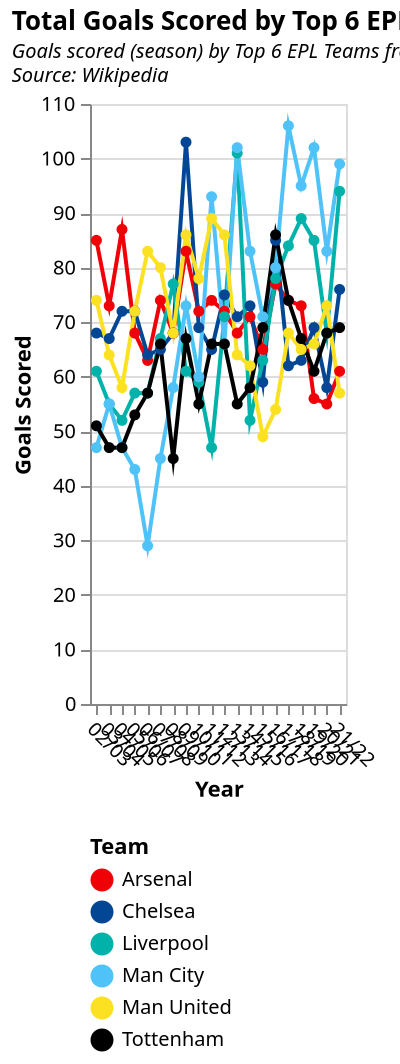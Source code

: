 {
  "$schema": "https://vega.github.io/schema/vega-lite/v5.json",
  "description": "A simple bar chart with embedded data.",
  "title": {
    "text": "Total Goals Scored by Top 6 EPL Clubs",
    "subtitle": [
      "Goals scored (season) by Top 6 EPL Teams from 2002-2022.",
      "Source: Wikipedia"
    ],
    "subtitleFontStyle": "italic",
    "subtitleFontSize": 10,
    "anchor": "start",
    "color": "black"
  },
  "height": 300,
  "width": "container",
  "data": {
    "values": [
      {
        "Team": "Arsenal",
        "Year": "02/03",
        "Goals Scored": 85
      },
      {
        "Team": "Arsenal",
        "Year": "03/04",
        "Goals Scored": 73
      },
      {
        "Team": "Arsenal",
        "Year": "04/05",
        "Goals Scored": 87
      },
      {
        "Team": "Arsenal",
        "Year": "05/06",
        "Goals Scored": 68
      },
      {
        "Team": "Arsenal",
        "Year": "06/07",
        "Goals Scored": 63
      },
      {
        "Team": "Arsenal",
        "Year": "07/08",
        "Goals Scored": 74
      },
      {
        "Team": "Arsenal",
        "Year": "08/09",
        "Goals Scored": 68
      },
      {
        "Team": "Arsenal",
        "Year": "09/10",
        "Goals Scored": 83
      },
      {
        "Team": "Arsenal",
        "Year": "10/11",
        "Goals Scored": 72
      },
      {
        "Team": "Arsenal",
        "Year": "11/12",
        "Goals Scored": 74
      },
      {
        "Team": "Arsenal",
        "Year": "12/13",
        "Goals Scored": 72
      },
      {
        "Team": "Arsenal",
        "Year": "13/14",
        "Goals Scored": 68
      },
      {
        "Team": "Arsenal",
        "Year": "14/15",
        "Goals Scored": 71
      },
      {
        "Team": "Arsenal",
        "Year": "15/16",
        "Goals Scored": 65
      },
      {
        "Team": "Arsenal",
        "Year": "16/17",
        "Goals Scored": 77
      },
      {
        "Team": "Arsenal",
        "Year": "17/18",
        "Goals Scored": 74
      },
      {
        "Team": "Arsenal",
        "Year": "18/19",
        "Goals Scored": 73
      },
      {
        "Team": "Arsenal",
        "Year": "19/20",
        "Goals Scored": 56
      },
      {
        "Team": "Arsenal",
        "Year": "20/21",
        "Goals Scored": 55
      },
      {
        "Team": "Arsenal",
        "Year": "21/22",
        "Goals Scored": 61
      },
      {
        "Team": "Chelsea",
        "Year": "02/03",
        "Goals Scored": 68
      },
      {
        "Team": "Chelsea",
        "Year": "03/04",
        "Goals Scored": 67
      },
      {
        "Team": "Chelsea",
        "Year": "04/05",
        "Goals Scored": 72
      },
      {
        "Team": "Chelsea",
        "Year": "05/06",
        "Goals Scored": 72
      },
      {
        "Team": "Chelsea",
        "Year": "06/07",
        "Goals Scored": 64
      },
      {
        "Team": "Chelsea",
        "Year": "07/08",
        "Goals Scored": 65
      },
      {
        "Team": "Chelsea",
        "Year": "08/09",
        "Goals Scored": 68
      },
      {
        "Team": "Chelsea",
        "Year": "09/10",
        "Goals Scored": 103
      },
      {
        "Team": "Chelsea",
        "Year": "10/11",
        "Goals Scored": 69
      },
      {
        "Team": "Chelsea",
        "Year": "11/12",
        "Goals Scored": 65
      },
      {
        "Team": "Chelsea",
        "Year": "12/13",
        "Goals Scored": 75
      },
      {
        "Team": "Chelsea",
        "Year": "13/14",
        "Goals Scored": 71
      },
      {
        "Team": "Chelsea",
        "Year": "14/15",
        "Goals Scored": 73
      },
      {
        "Team": "Chelsea",
        "Year": "15/16",
        "Goals Scored": 59
      },
      {
        "Team": "Chelsea",
        "Year": "16/17",
        "Goals Scored": 85
      },
      {
        "Team": "Chelsea",
        "Year": "17/18",
        "Goals Scored": 62
      },
      {
        "Team": "Chelsea",
        "Year": "18/19",
        "Goals Scored": 63
      },
      {
        "Team": "Chelsea",
        "Year": "19/20",
        "Goals Scored": 69
      },
      {
        "Team": "Chelsea",
        "Year": "20/21",
        "Goals Scored": 58
      },
      {
        "Team": "Chelsea",
        "Year": "21/22",
        "Goals Scored": 76
      },
      {
        "Team": "Liverpool",
        "Year": "02/03",
        "Goals Scored": 61
      },
      {
        "Team": "Liverpool",
        "Year": "03/04",
        "Goals Scored": 55
      },
      {
        "Team": "Liverpool",
        "Year": "04/05",
        "Goals Scored": 52
      },
      {
        "Team": "Liverpool",
        "Year": "05/06",
        "Goals Scored": 57
      },
      {
        "Team": "Liverpool",
        "Year": "06/07",
        "Goals Scored": 57
      },
      {
        "Team": "Liverpool",
        "Year": "07/08",
        "Goals Scored": 67
      },
      {
        "Team": "Liverpool",
        "Year": "08/09",
        "Goals Scored": 77
      },
      {
        "Team": "Liverpool",
        "Year": "09/10",
        "Goals Scored": 61
      },
      {
        "Team": "Liverpool",
        "Year": "10/11",
        "Goals Scored": 59
      },
      {
        "Team": "Liverpool",
        "Year": "11/12",
        "Goals Scored": 47
      },
      {
        "Team": "Liverpool",
        "Year": "12/13",
        "Goals Scored": 71
      },
      {
        "Team": "Liverpool",
        "Year": "13/14",
        "Goals Scored": 101
      },
      {
        "Team": "Liverpool",
        "Year": "14/15",
        "Goals Scored": 52
      },
      {
        "Team": "Liverpool",
        "Year": "15/16",
        "Goals Scored": 63
      },
      {
        "Team": "Liverpool",
        "Year": "16/17",
        "Goals Scored": 78
      },
      {
        "Team": "Liverpool",
        "Year": "17/18",
        "Goals Scored": 84
      },
      {
        "Team": "Liverpool",
        "Year": "18/19",
        "Goals Scored": 89
      },
      {
        "Team": "Liverpool",
        "Year": "19/20",
        "Goals Scored": 85
      },
      {
        "Team": "Liverpool",
        "Year": "20/21",
        "Goals Scored": 68
      },
      {
        "Team": "Liverpool",
        "Year": "21/22",
        "Goals Scored": 94
      },
      {
        "Team": "Man City",
        "Year": "02/03",
        "Goals Scored": 47
      },
      {
        "Team": "Man City",
        "Year": "03/04",
        "Goals Scored": 55
      },
      {
        "Team": "Man City",
        "Year": "04/05",
        "Goals Scored": 47
      },
      {
        "Team": "Man City",
        "Year": "05/06",
        "Goals Scored": 43
      },
      {
        "Team": "Man City",
        "Year": "06/07",
        "Goals Scored": 29
      },
      {
        "Team": "Man City",
        "Year": "07/08",
        "Goals Scored": 45
      },
      {
        "Team": "Man City",
        "Year": "08/09",
        "Goals Scored": 58
      },
      {
        "Team": "Man City",
        "Year": "09/10",
        "Goals Scored": 73
      },
      {
        "Team": "Man City",
        "Year": "10/11",
        "Goals Scored": 60
      },
      {
        "Team": "Man City",
        "Year": "11/12",
        "Goals Scored": 93
      },
      {
        "Team": "Man City",
        "Year": "12/13",
        "Goals Scored": 66
      },
      {
        "Team": "Man City",
        "Year": "13/14",
        "Goals Scored": 102
      },
      {
        "Team": "Man City",
        "Year": "14/15",
        "Goals Scored": 83
      },
      {
        "Team": "Man City",
        "Year": "15/16",
        "Goals Scored": 71
      },
      {
        "Team": "Man City",
        "Year": "16/17",
        "Goals Scored": 80
      },
      {
        "Team": "Man City",
        "Year": "17/18",
        "Goals Scored": 106
      },
      {
        "Team": "Man City",
        "Year": "18/19",
        "Goals Scored": 95
      },
      {
        "Team": "Man City",
        "Year": "19/20",
        "Goals Scored": 102
      },
      {
        "Team": "Man City",
        "Year": "20/21",
        "Goals Scored": 83
      },
      {
        "Team": "Man City",
        "Year": "21/22",
        "Goals Scored": 99
      },
      {
        "Team": "Man United",
        "Year": "02/03",
        "Goals Scored": 74
      },
      {
        "Team": "Man United",
        "Year": "03/04",
        "Goals Scored": 64
      },
      {
        "Team": "Man United",
        "Year": "04/05",
        "Goals Scored": 58
      },
      {
        "Team": "Man United",
        "Year": "05/06",
        "Goals Scored": 72
      },
      {
        "Team": "Man United",
        "Year": "06/07",
        "Goals Scored": 83
      },
      {
        "Team": "Man United",
        "Year": "07/08",
        "Goals Scored": 80
      },
      {
        "Team": "Man United",
        "Year": "08/09",
        "Goals Scored": 68
      },
      {
        "Team": "Man United",
        "Year": "09/10",
        "Goals Scored": 86
      },
      {
        "Team": "Man United",
        "Year": "10/11",
        "Goals Scored": 78
      },
      {
        "Team": "Man United",
        "Year": "11/12",
        "Goals Scored": 89
      },
      {
        "Team": "Man United",
        "Year": "12/13",
        "Goals Scored": 86
      },
      {
        "Team": "Man United",
        "Year": "13/14",
        "Goals Scored": 64
      },
      {
        "Team": "Man United",
        "Year": "14/15",
        "Goals Scored": 62
      },
      {
        "Team": "Man United",
        "Year": "15/16",
        "Goals Scored": 49
      },
      {
        "Team": "Man United",
        "Year": "16/17",
        "Goals Scored": 54
      },
      {
        "Team": "Man United",
        "Year": "17/18",
        "Goals Scored": 68
      },
      {
        "Team": "Man United",
        "Year": "18/19",
        "Goals Scored": 65
      },
      {
        "Team": "Man United",
        "Year": "19/20",
        "Goals Scored": 66
      },
      {
        "Team": "Man United",
        "Year": "20/21",
        "Goals Scored": 73
      },
      {
        "Team": "Man United",
        "Year": "21/22",
        "Goals Scored": 57
      },
      {
        "Team": "Tottenham",
        "Year": "02/03",
        "Goals Scored": 51
      },
      {
        "Team": "Tottenham",
        "Year": "03/04",
        "Goals Scored": 47
      },
      {
        "Team": "Tottenham",
        "Year": "04/05",
        "Goals Scored": 47
      },
      {
        "Team": "Tottenham",
        "Year": "05/06",
        "Goals Scored": 53
      },
      {
        "Team": "Tottenham",
        "Year": "06/07",
        "Goals Scored": 57
      },
      {
        "Team": "Tottenham",
        "Year": "07/08",
        "Goals Scored": 66
      },
      {
        "Team": "Tottenham",
        "Year": "08/09",
        "Goals Scored": 45
      },
      {
        "Team": "Tottenham",
        "Year": "09/10",
        "Goals Scored": 67
      },
      {
        "Team": "Tottenham",
        "Year": "10/11",
        "Goals Scored": 55
      },
      {
        "Team": "Tottenham",
        "Year": "11/12",
        "Goals Scored": 66
      },
      {
        "Team": "Tottenham",
        "Year": "12/13",
        "Goals Scored": 66
      },
      {
        "Team": "Tottenham",
        "Year": "13/14",
        "Goals Scored": 55
      },
      {
        "Team": "Tottenham",
        "Year": "14/15",
        "Goals Scored": 58
      },
      {
        "Team": "Tottenham",
        "Year": "15/16",
        "Goals Scored": 69
      },
      {
        "Team": "Tottenham",
        "Year": "16/17",
        "Goals Scored": 86
      },
      {
        "Team": "Tottenham",
        "Year": "17/18",
        "Goals Scored": 74
      },
      {
        "Team": "Tottenham",
        "Year": "18/19",
        "Goals Scored": 67
      },
      {
        "Team": "Tottenham",
        "Year": "19/20",
        "Goals Scored": 61
      },
      {
        "Team": "Tottenham",
        "Year": "20/21",
        "Goals Scored": 68
      },
      {
        "Team": "Tottenham",
        "Year": "21/22",
        "Goals Scored": 69
      }
    ]
  },
  "mark": {
    "type": "line",
    "point": true
  },
  "encoding": {
    "x": {
      "field": "Year",
      "type": "nominal",
      "axis": {
        "labelAngle": 45
      }
    },
    "y": {
      "field": "Goals Scored",
      "type": "quantitative"
    },
    "tooltip": [
      {
        "field": "Year",
        "type": "nominal",
        "title": "Year"
      },
      {
        "field": "Goals Scored",
        "type": "quantitative",
        "title": "Goals Scored"
      },
      {
        "field": "Team",
        "type": "ordinal",
        "title": "Team"
      }
    ],
    "color": {
      "field": "Team",
      "scale": {
        "range": [
          "#EF0107",
          "#034694",
          "#00B2A9",
          "#4fc3f7",
          "#FBE122",
          "black"
        ]
      },
      "title": "Team",
      "legend": {
        "orient": "bottom",
        "columns": 1,
        "fillColor": "#FfFfFf"
      }
    }
  }
}